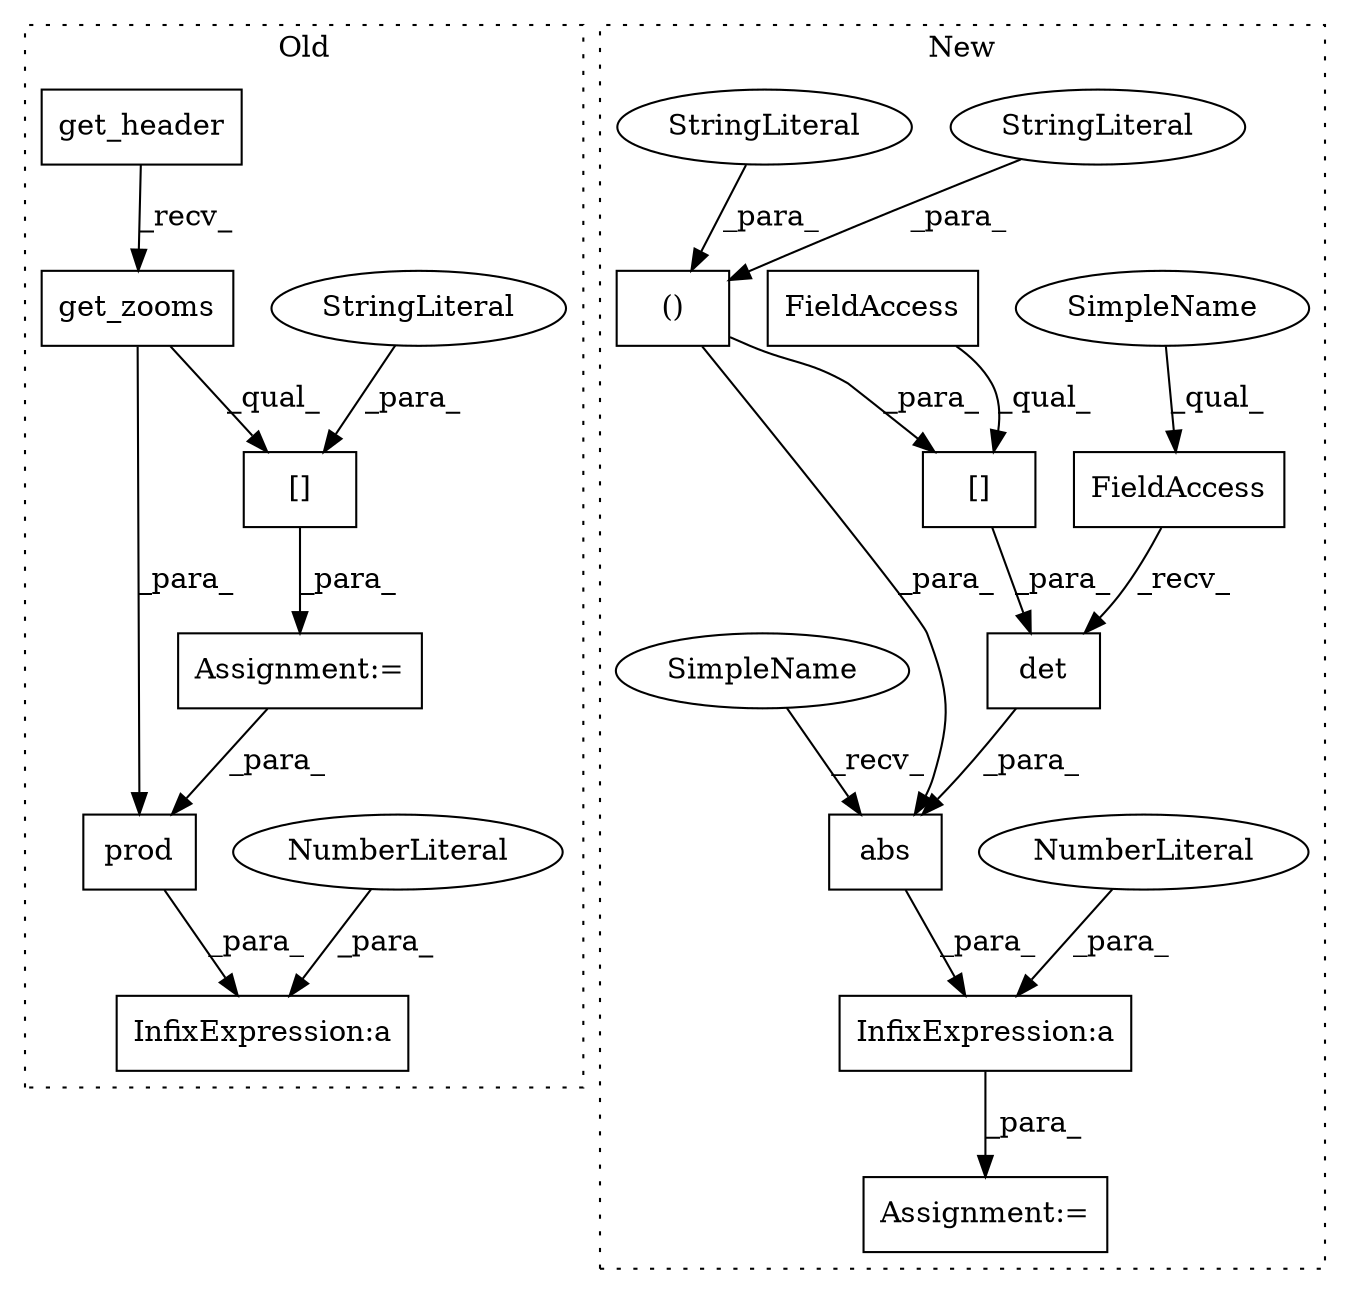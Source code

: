 digraph G {
subgraph cluster0 {
1 [label="[]" a="2" s="1662,1712" l="33,1" shape="box"];
12 [label="Assignment:=" a="7" s="1661" l="1" shape="box"];
13 [label="InfixExpression:a" a="27" s="1731" l="3" shape="box"];
14 [label="NumberLiteral" a="34" s="1728" l="3" shape="ellipse"];
15 [label="prod" a="32" s="1740,1753" l="5,1" shape="box"];
16 [label="StringLiteral" a="45" s="1695" l="17" shape="ellipse"];
18 [label="get_zooms" a="32" s="1683" l="11" shape="box"];
19 [label="get_header" a="32" s="1662,1681" l="11,1" shape="box"];
label = "Old";
style="dotted";
}
subgraph cluster1 {
2 [label="det" a="32" s="1676,1750" l="4,1" shape="box"];
3 [label="FieldAccess" a="22" s="1663" l="12" shape="box"];
4 [label="abs" a="32" s="1659,1751" l="4,1" shape="box"];
5 [label="InfixExpression:a" a="27" s="1650" l="3" shape="box"];
6 [label="()" a="106" s="1701" l="47" shape="box"];
7 [label="NumberLiteral" a="34" s="1647" l="3" shape="ellipse"];
8 [label="[]" a="2" s="1680,1748" l="21,2" shape="box"];
9 [label="FieldAccess" a="22" s="1680" l="15" shape="box"];
10 [label="StringLiteral" a="45" s="1731" l="17" shape="ellipse"];
11 [label="Assignment:=" a="7" s="1645" l="1" shape="box"];
17 [label="StringLiteral" a="45" s="1701" l="17" shape="ellipse"];
20 [label="SimpleName" a="42" s="1663" l="5" shape="ellipse"];
21 [label="SimpleName" a="42" s="1653" l="5" shape="ellipse"];
label = "New";
style="dotted";
}
1 -> 12 [label="_para_"];
2 -> 4 [label="_para_"];
3 -> 2 [label="_recv_"];
4 -> 5 [label="_para_"];
5 -> 11 [label="_para_"];
6 -> 8 [label="_para_"];
6 -> 4 [label="_para_"];
7 -> 5 [label="_para_"];
8 -> 2 [label="_para_"];
9 -> 8 [label="_qual_"];
10 -> 6 [label="_para_"];
12 -> 15 [label="_para_"];
14 -> 13 [label="_para_"];
15 -> 13 [label="_para_"];
16 -> 1 [label="_para_"];
17 -> 6 [label="_para_"];
18 -> 15 [label="_para_"];
18 -> 1 [label="_qual_"];
19 -> 18 [label="_recv_"];
20 -> 3 [label="_qual_"];
21 -> 4 [label="_recv_"];
}